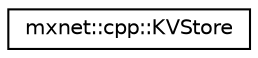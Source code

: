 digraph "Graphical Class Hierarchy"
{
 // LATEX_PDF_SIZE
  edge [fontname="Helvetica",fontsize="10",labelfontname="Helvetica",labelfontsize="10"];
  node [fontname="Helvetica",fontsize="10",shape=record];
  rankdir="LR";
  Node0 [label="mxnet::cpp::KVStore",height=0.2,width=0.4,color="black", fillcolor="white", style="filled",URL="$classmxnet_1_1cpp_1_1KVStore.html",tooltip=" "];
}
